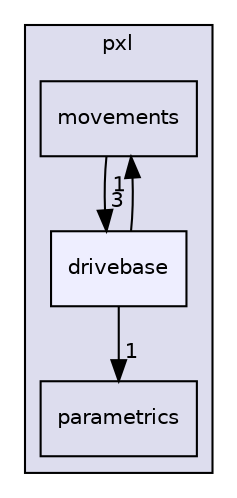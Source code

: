 digraph "include/pxl/drivebase" {
  compound=true
  node [ fontsize="10", fontname="Helvetica"];
  edge [ labelfontsize="10", labelfontname="Helvetica"];
  subgraph clusterdir_223a821f9d0f41fe283df0679d559c30 {
    graph [ bgcolor="#ddddee", pencolor="black", label="pxl" fontname="Helvetica", fontsize="10", URL="dir_223a821f9d0f41fe283df0679d559c30.html"]
  dir_5cfc00ab41c6bfdb94de67ae19deb858 [shape=box label="movements" URL="dir_5cfc00ab41c6bfdb94de67ae19deb858.html"];
  dir_eb646048f21f30d1c203f0e7d7bb28f9 [shape=box label="parametrics" URL="dir_eb646048f21f30d1c203f0e7d7bb28f9.html"];
  dir_b9c15b04b870febd75b2c7da7b08487e [shape=box, label="drivebase", style="filled", fillcolor="#eeeeff", pencolor="black", URL="dir_b9c15b04b870febd75b2c7da7b08487e.html"];
  }
  dir_b9c15b04b870febd75b2c7da7b08487e->dir_5cfc00ab41c6bfdb94de67ae19deb858 [headlabel="1", labeldistance=1.5 headhref="dir_000002_000003.html"];
  dir_b9c15b04b870febd75b2c7da7b08487e->dir_eb646048f21f30d1c203f0e7d7bb28f9 [headlabel="1", labeldistance=1.5 headhref="dir_000002_000004.html"];
  dir_5cfc00ab41c6bfdb94de67ae19deb858->dir_b9c15b04b870febd75b2c7da7b08487e [headlabel="3", labeldistance=1.5 headhref="dir_000003_000002.html"];
}
